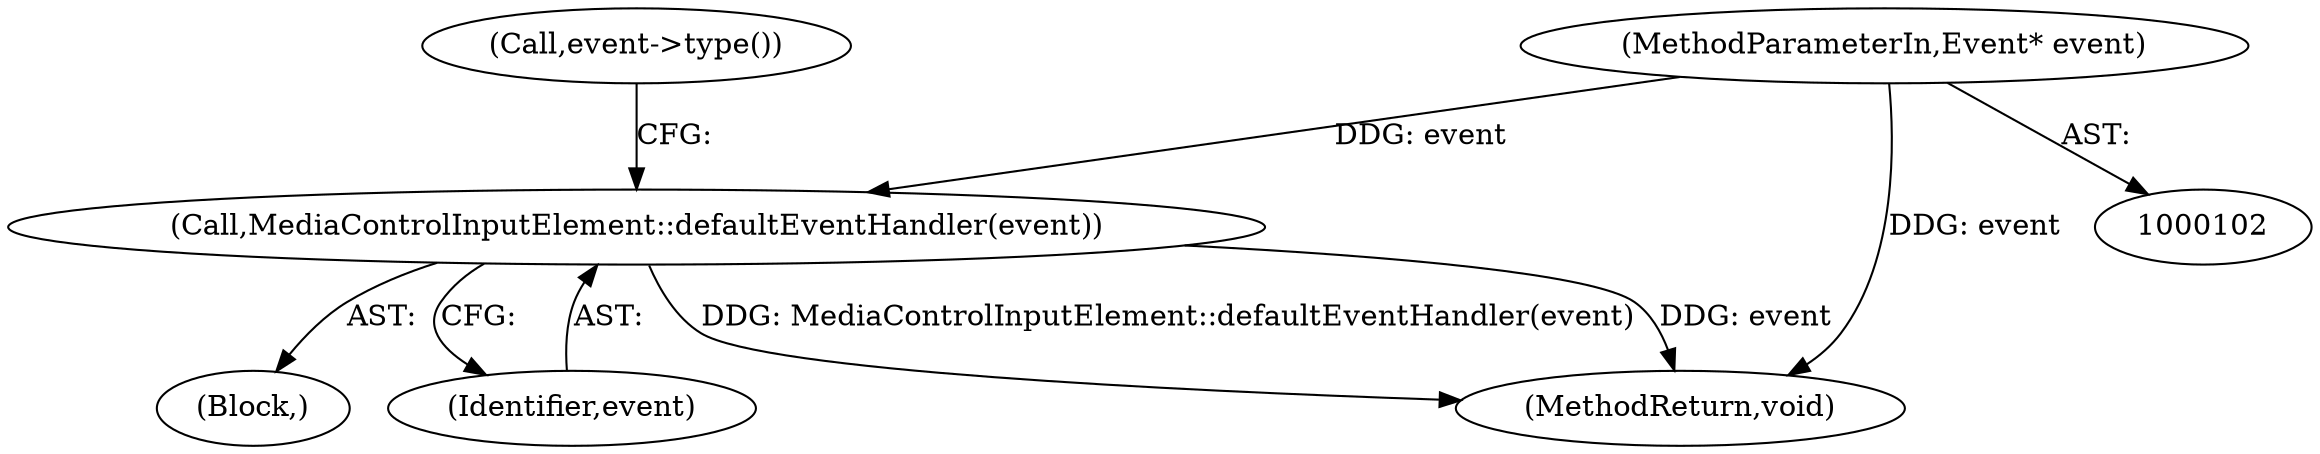 digraph "0_Chrome_74fce5949bdf05a92c2bc0bd98e6e3e977c55376@pointer" {
"1000139" [label="(Call,MediaControlInputElement::defaultEventHandler(event))"];
"1000103" [label="(MethodParameterIn,Event* event)"];
"1000104" [label="(Block,)"];
"1000139" [label="(Call,MediaControlInputElement::defaultEventHandler(event))"];
"1000140" [label="(Identifier,event)"];
"1000167" [label="(MethodReturn,void)"];
"1000143" [label="(Call,event->type())"];
"1000103" [label="(MethodParameterIn,Event* event)"];
"1000139" -> "1000104"  [label="AST: "];
"1000139" -> "1000140"  [label="CFG: "];
"1000140" -> "1000139"  [label="AST: "];
"1000143" -> "1000139"  [label="CFG: "];
"1000139" -> "1000167"  [label="DDG: MediaControlInputElement::defaultEventHandler(event)"];
"1000139" -> "1000167"  [label="DDG: event"];
"1000103" -> "1000139"  [label="DDG: event"];
"1000103" -> "1000102"  [label="AST: "];
"1000103" -> "1000167"  [label="DDG: event"];
}
